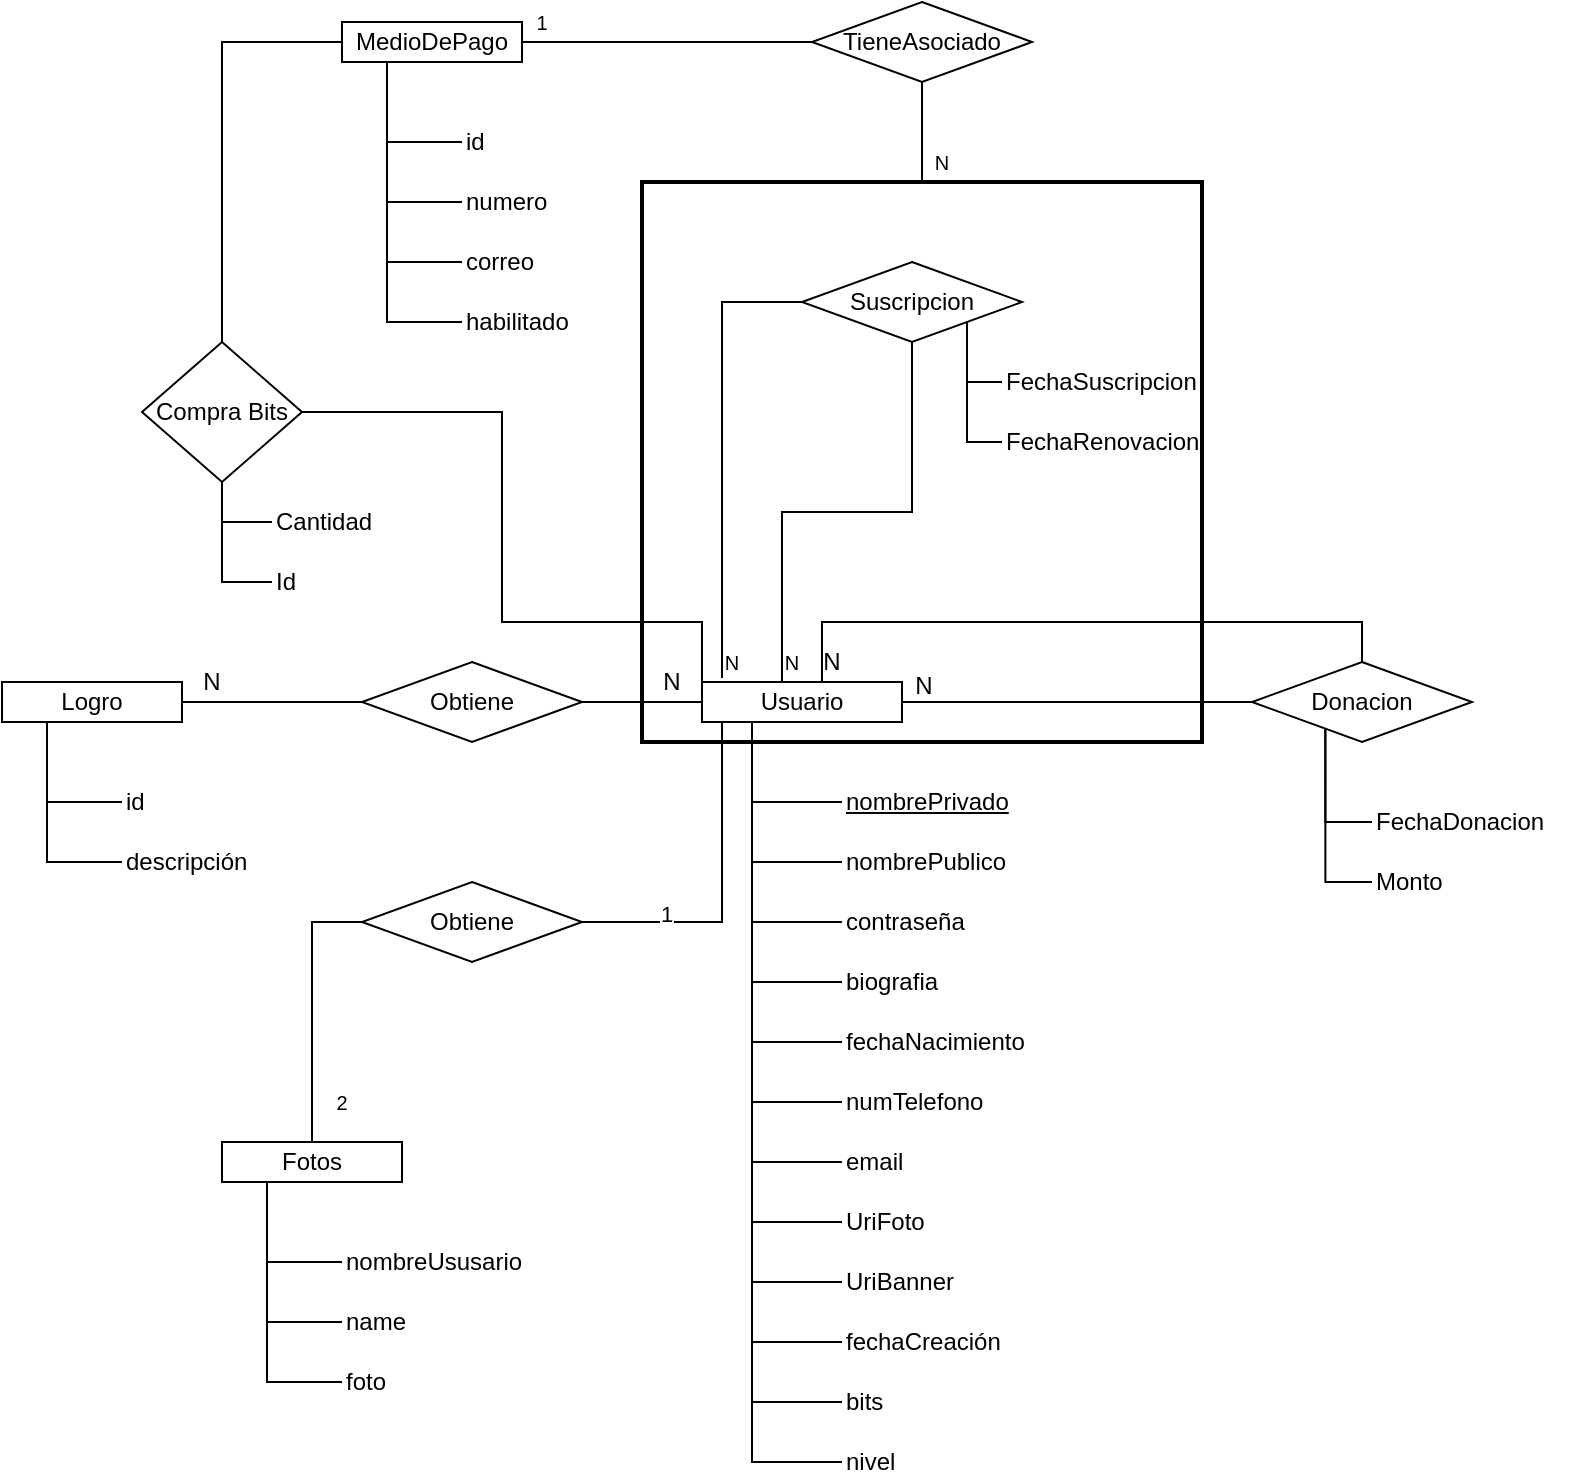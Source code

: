 <mxfile version="20.0.1" type="device"><diagram id="gyxI-lUqfUEs2V3jG0Je" name="Page-1"><mxGraphModel dx="1351" dy="1937" grid="1" gridSize="10" guides="1" tooltips="1" connect="1" arrows="1" fold="1" page="1" pageScale="1" pageWidth="850" pageHeight="1100" math="0" shadow="0"><root><mxCell id="0"/><mxCell id="1" parent="0"/><mxCell id="cmgvdEAQmoXlq0hkeJHh-102" value="" style="whiteSpace=wrap;html=1;aspect=fixed;fillColor=none;strokeWidth=2;" parent="1" vertex="1"><mxGeometry x="380" y="-60" width="280" height="280" as="geometry"/></mxCell><mxCell id="cmgvdEAQmoXlq0hkeJHh-30" value="" style="group" parent="1" vertex="1" connectable="0"><mxGeometry x="430" y="190" width="155" height="400" as="geometry"/></mxCell><mxCell id="cmgvdEAQmoXlq0hkeJHh-1" value="Usuario" style="whiteSpace=wrap;html=1;" parent="cmgvdEAQmoXlq0hkeJHh-30" vertex="1"><mxGeometry x="-20" width="100" height="20" as="geometry"/></mxCell><mxCell id="cmgvdEAQmoXlq0hkeJHh-2" value="nombrePrivado" style="text;html=1;strokeColor=none;fillColor=none;align=left;verticalAlign=middle;whiteSpace=wrap;rounded=0;fontStyle=4" parent="cmgvdEAQmoXlq0hkeJHh-30" vertex="1"><mxGeometry x="50" y="50" width="105" height="20" as="geometry"/></mxCell><mxCell id="cmgvdEAQmoXlq0hkeJHh-18" style="edgeStyle=orthogonalEdgeStyle;rounded=0;orthogonalLoop=1;jettySize=auto;html=1;exitX=0.25;exitY=1;exitDx=0;exitDy=0;entryX=0;entryY=0.5;entryDx=0;entryDy=0;endArrow=none;endFill=0;strokeWidth=1;" parent="cmgvdEAQmoXlq0hkeJHh-30" source="cmgvdEAQmoXlq0hkeJHh-1" target="cmgvdEAQmoXlq0hkeJHh-2" edge="1"><mxGeometry relative="1" as="geometry"/></mxCell><mxCell id="cmgvdEAQmoXlq0hkeJHh-3" value="nombrePublico" style="text;html=1;strokeColor=none;fillColor=none;align=left;verticalAlign=middle;whiteSpace=wrap;rounded=0;" parent="cmgvdEAQmoXlq0hkeJHh-30" vertex="1"><mxGeometry x="50" y="80" width="105" height="20" as="geometry"/></mxCell><mxCell id="cmgvdEAQmoXlq0hkeJHh-19" style="edgeStyle=orthogonalEdgeStyle;rounded=0;orthogonalLoop=1;jettySize=auto;html=1;exitX=0.25;exitY=1;exitDx=0;exitDy=0;entryX=0;entryY=0.5;entryDx=0;entryDy=0;endArrow=none;endFill=0;strokeWidth=1;" parent="cmgvdEAQmoXlq0hkeJHh-30" source="cmgvdEAQmoXlq0hkeJHh-1" target="cmgvdEAQmoXlq0hkeJHh-3" edge="1"><mxGeometry relative="1" as="geometry"/></mxCell><mxCell id="cmgvdEAQmoXlq0hkeJHh-4" value="contraseña" style="text;html=1;strokeColor=none;fillColor=none;align=left;verticalAlign=middle;whiteSpace=wrap;rounded=0;" parent="cmgvdEAQmoXlq0hkeJHh-30" vertex="1"><mxGeometry x="50" y="110" width="105" height="20" as="geometry"/></mxCell><mxCell id="cmgvdEAQmoXlq0hkeJHh-20" style="edgeStyle=orthogonalEdgeStyle;rounded=0;orthogonalLoop=1;jettySize=auto;html=1;exitX=0.25;exitY=1;exitDx=0;exitDy=0;entryX=0;entryY=0.5;entryDx=0;entryDy=0;endArrow=none;endFill=0;strokeWidth=1;" parent="cmgvdEAQmoXlq0hkeJHh-30" source="cmgvdEAQmoXlq0hkeJHh-1" target="cmgvdEAQmoXlq0hkeJHh-4" edge="1"><mxGeometry relative="1" as="geometry"/></mxCell><mxCell id="cmgvdEAQmoXlq0hkeJHh-5" value="biografia" style="text;html=1;strokeColor=none;fillColor=none;align=left;verticalAlign=middle;whiteSpace=wrap;rounded=0;" parent="cmgvdEAQmoXlq0hkeJHh-30" vertex="1"><mxGeometry x="50" y="140" width="105" height="20" as="geometry"/></mxCell><mxCell id="cmgvdEAQmoXlq0hkeJHh-21" style="edgeStyle=orthogonalEdgeStyle;rounded=0;orthogonalLoop=1;jettySize=auto;html=1;exitX=0.25;exitY=1;exitDx=0;exitDy=0;entryX=0;entryY=0.5;entryDx=0;entryDy=0;endArrow=none;endFill=0;strokeWidth=1;" parent="cmgvdEAQmoXlq0hkeJHh-30" source="cmgvdEAQmoXlq0hkeJHh-1" target="cmgvdEAQmoXlq0hkeJHh-5" edge="1"><mxGeometry relative="1" as="geometry"/></mxCell><mxCell id="cmgvdEAQmoXlq0hkeJHh-6" value="fechaNacimiento" style="text;html=1;strokeColor=none;fillColor=none;align=left;verticalAlign=middle;whiteSpace=wrap;rounded=0;" parent="cmgvdEAQmoXlq0hkeJHh-30" vertex="1"><mxGeometry x="50" y="170" width="105" height="20" as="geometry"/></mxCell><mxCell id="cmgvdEAQmoXlq0hkeJHh-22" style="edgeStyle=orthogonalEdgeStyle;rounded=0;orthogonalLoop=1;jettySize=auto;html=1;exitX=0.25;exitY=1;exitDx=0;exitDy=0;entryX=0;entryY=0.5;entryDx=0;entryDy=0;endArrow=none;endFill=0;strokeWidth=1;" parent="cmgvdEAQmoXlq0hkeJHh-30" source="cmgvdEAQmoXlq0hkeJHh-1" target="cmgvdEAQmoXlq0hkeJHh-6" edge="1"><mxGeometry relative="1" as="geometry"/></mxCell><mxCell id="cmgvdEAQmoXlq0hkeJHh-7" value="numTelefono" style="text;html=1;strokeColor=none;fillColor=none;align=left;verticalAlign=middle;whiteSpace=wrap;rounded=0;" parent="cmgvdEAQmoXlq0hkeJHh-30" vertex="1"><mxGeometry x="50" y="200" width="105" height="20" as="geometry"/></mxCell><mxCell id="cmgvdEAQmoXlq0hkeJHh-23" style="edgeStyle=orthogonalEdgeStyle;rounded=0;orthogonalLoop=1;jettySize=auto;html=1;exitX=0.25;exitY=1;exitDx=0;exitDy=0;entryX=0;entryY=0.5;entryDx=0;entryDy=0;endArrow=none;endFill=0;strokeWidth=1;" parent="cmgvdEAQmoXlq0hkeJHh-30" source="cmgvdEAQmoXlq0hkeJHh-1" target="cmgvdEAQmoXlq0hkeJHh-7" edge="1"><mxGeometry relative="1" as="geometry"/></mxCell><mxCell id="cmgvdEAQmoXlq0hkeJHh-8" value="email" style="text;html=1;strokeColor=none;fillColor=none;align=left;verticalAlign=middle;whiteSpace=wrap;rounded=0;" parent="cmgvdEAQmoXlq0hkeJHh-30" vertex="1"><mxGeometry x="50" y="230" width="105" height="20" as="geometry"/></mxCell><mxCell id="cmgvdEAQmoXlq0hkeJHh-24" style="edgeStyle=orthogonalEdgeStyle;rounded=0;orthogonalLoop=1;jettySize=auto;html=1;exitX=0.25;exitY=1;exitDx=0;exitDy=0;entryX=0;entryY=0.5;entryDx=0;entryDy=0;endArrow=none;endFill=0;strokeWidth=1;" parent="cmgvdEAQmoXlq0hkeJHh-30" source="cmgvdEAQmoXlq0hkeJHh-1" target="cmgvdEAQmoXlq0hkeJHh-8" edge="1"><mxGeometry relative="1" as="geometry"/></mxCell><mxCell id="cmgvdEAQmoXlq0hkeJHh-9" value="UriFoto" style="text;html=1;strokeColor=none;fillColor=none;align=left;verticalAlign=middle;whiteSpace=wrap;rounded=0;" parent="cmgvdEAQmoXlq0hkeJHh-30" vertex="1"><mxGeometry x="50" y="260" width="105" height="20" as="geometry"/></mxCell><mxCell id="cmgvdEAQmoXlq0hkeJHh-25" style="edgeStyle=orthogonalEdgeStyle;rounded=0;orthogonalLoop=1;jettySize=auto;html=1;exitX=0.25;exitY=1;exitDx=0;exitDy=0;entryX=0;entryY=0.5;entryDx=0;entryDy=0;endArrow=none;endFill=0;strokeWidth=1;" parent="cmgvdEAQmoXlq0hkeJHh-30" source="cmgvdEAQmoXlq0hkeJHh-1" target="cmgvdEAQmoXlq0hkeJHh-9" edge="1"><mxGeometry relative="1" as="geometry"/></mxCell><mxCell id="cmgvdEAQmoXlq0hkeJHh-10" value="UriBanner" style="text;html=1;strokeColor=none;fillColor=none;align=left;verticalAlign=middle;whiteSpace=wrap;rounded=0;" parent="cmgvdEAQmoXlq0hkeJHh-30" vertex="1"><mxGeometry x="50" y="290" width="105" height="20" as="geometry"/></mxCell><mxCell id="cmgvdEAQmoXlq0hkeJHh-26" style="edgeStyle=orthogonalEdgeStyle;rounded=0;orthogonalLoop=1;jettySize=auto;html=1;exitX=0.25;exitY=1;exitDx=0;exitDy=0;entryX=0;entryY=0.5;entryDx=0;entryDy=0;endArrow=none;endFill=0;strokeWidth=1;" parent="cmgvdEAQmoXlq0hkeJHh-30" source="cmgvdEAQmoXlq0hkeJHh-1" target="cmgvdEAQmoXlq0hkeJHh-10" edge="1"><mxGeometry relative="1" as="geometry"/></mxCell><mxCell id="cmgvdEAQmoXlq0hkeJHh-11" value="fechaCreación" style="text;html=1;strokeColor=none;fillColor=none;align=left;verticalAlign=middle;whiteSpace=wrap;rounded=0;" parent="cmgvdEAQmoXlq0hkeJHh-30" vertex="1"><mxGeometry x="50" y="320" width="105" height="20" as="geometry"/></mxCell><mxCell id="cmgvdEAQmoXlq0hkeJHh-27" style="edgeStyle=orthogonalEdgeStyle;rounded=0;orthogonalLoop=1;jettySize=auto;html=1;exitX=0.25;exitY=1;exitDx=0;exitDy=0;entryX=0;entryY=0.5;entryDx=0;entryDy=0;endArrow=none;endFill=0;strokeWidth=1;" parent="cmgvdEAQmoXlq0hkeJHh-30" source="cmgvdEAQmoXlq0hkeJHh-1" target="cmgvdEAQmoXlq0hkeJHh-11" edge="1"><mxGeometry relative="1" as="geometry"/></mxCell><mxCell id="cmgvdEAQmoXlq0hkeJHh-12" value="bits" style="text;html=1;strokeColor=none;fillColor=none;align=left;verticalAlign=middle;whiteSpace=wrap;rounded=0;" parent="cmgvdEAQmoXlq0hkeJHh-30" vertex="1"><mxGeometry x="50" y="350" width="105" height="20" as="geometry"/></mxCell><mxCell id="cmgvdEAQmoXlq0hkeJHh-28" style="edgeStyle=orthogonalEdgeStyle;rounded=0;orthogonalLoop=1;jettySize=auto;html=1;exitX=0.25;exitY=1;exitDx=0;exitDy=0;entryX=0;entryY=0.5;entryDx=0;entryDy=0;endArrow=none;endFill=0;strokeWidth=1;" parent="cmgvdEAQmoXlq0hkeJHh-30" source="cmgvdEAQmoXlq0hkeJHh-1" target="cmgvdEAQmoXlq0hkeJHh-12" edge="1"><mxGeometry relative="1" as="geometry"/></mxCell><mxCell id="cmgvdEAQmoXlq0hkeJHh-13" value="nivel" style="text;html=1;strokeColor=none;fillColor=none;align=left;verticalAlign=middle;whiteSpace=wrap;rounded=0;" parent="cmgvdEAQmoXlq0hkeJHh-30" vertex="1"><mxGeometry x="50" y="380" width="105" height="20" as="geometry"/></mxCell><mxCell id="cmgvdEAQmoXlq0hkeJHh-29" style="edgeStyle=orthogonalEdgeStyle;rounded=0;orthogonalLoop=1;jettySize=auto;html=1;exitX=0.25;exitY=1;exitDx=0;exitDy=0;entryX=0;entryY=0.5;entryDx=0;entryDy=0;endArrow=none;endFill=0;strokeWidth=1;" parent="cmgvdEAQmoXlq0hkeJHh-30" source="cmgvdEAQmoXlq0hkeJHh-1" target="cmgvdEAQmoXlq0hkeJHh-13" edge="1"><mxGeometry relative="1" as="geometry"/></mxCell><mxCell id="cmgvdEAQmoXlq0hkeJHh-61" value="N" style="text;html=1;strokeColor=none;fillColor=none;align=center;verticalAlign=middle;whiteSpace=wrap;rounded=0;" parent="cmgvdEAQmoXlq0hkeJHh-30" vertex="1"><mxGeometry x="76" y="-8" width="30" height="20" as="geometry"/></mxCell><mxCell id="cmgvdEAQmoXlq0hkeJHh-60" style="edgeStyle=orthogonalEdgeStyle;rounded=0;orthogonalLoop=1;jettySize=auto;html=1;entryX=1;entryY=0.5;entryDx=0;entryDy=0;endArrow=none;endFill=0;strokeWidth=1;" parent="1" source="cmgvdEAQmoXlq0hkeJHh-32" target="cmgvdEAQmoXlq0hkeJHh-1" edge="1"><mxGeometry relative="1" as="geometry"/></mxCell><mxCell id="cmgvdEAQmoXlq0hkeJHh-32" value="Donacion" style="rhombus;whiteSpace=wrap;html=1;" parent="1" vertex="1"><mxGeometry x="685" y="180" width="110" height="40" as="geometry"/></mxCell><mxCell id="cmgvdEAQmoXlq0hkeJHh-33" value="FechaDonacion" style="text;html=1;strokeColor=none;fillColor=none;align=left;verticalAlign=middle;whiteSpace=wrap;rounded=0;" parent="1" vertex="1"><mxGeometry x="745" y="250" width="105" height="20" as="geometry"/></mxCell><mxCell id="cmgvdEAQmoXlq0hkeJHh-34" style="edgeStyle=orthogonalEdgeStyle;rounded=0;orthogonalLoop=1;jettySize=auto;html=1;exitX=0.25;exitY=1;exitDx=0;exitDy=0;entryX=0;entryY=0.5;entryDx=0;entryDy=0;endArrow=none;endFill=0;strokeWidth=1;" parent="1" source="cmgvdEAQmoXlq0hkeJHh-32" target="cmgvdEAQmoXlq0hkeJHh-33" edge="1"><mxGeometry relative="1" as="geometry"/></mxCell><mxCell id="cmgvdEAQmoXlq0hkeJHh-35" value="Monto" style="text;html=1;strokeColor=none;fillColor=none;align=left;verticalAlign=middle;whiteSpace=wrap;rounded=0;" parent="1" vertex="1"><mxGeometry x="745" y="280" width="105" height="20" as="geometry"/></mxCell><mxCell id="cmgvdEAQmoXlq0hkeJHh-36" style="edgeStyle=orthogonalEdgeStyle;rounded=0;orthogonalLoop=1;jettySize=auto;html=1;exitX=0.25;exitY=1;exitDx=0;exitDy=0;entryX=0;entryY=0.5;entryDx=0;entryDy=0;endArrow=none;endFill=0;strokeWidth=1;" parent="1" source="cmgvdEAQmoXlq0hkeJHh-32" target="cmgvdEAQmoXlq0hkeJHh-35" edge="1"><mxGeometry relative="1" as="geometry"/></mxCell><mxCell id="cmgvdEAQmoXlq0hkeJHh-59" style="edgeStyle=orthogonalEdgeStyle;rounded=0;orthogonalLoop=1;jettySize=auto;html=1;entryX=0.5;entryY=0;entryDx=0;entryDy=0;endArrow=none;endFill=0;strokeWidth=1;" parent="1" source="cmgvdEAQmoXlq0hkeJHh-1" target="cmgvdEAQmoXlq0hkeJHh-32" edge="1"><mxGeometry relative="1" as="geometry"><Array as="points"><mxPoint x="470" y="160"/><mxPoint x="740" y="160"/></Array></mxGeometry></mxCell><mxCell id="cmgvdEAQmoXlq0hkeJHh-62" value="N" style="text;html=1;strokeColor=none;fillColor=none;align=center;verticalAlign=middle;whiteSpace=wrap;rounded=0;" parent="1" vertex="1"><mxGeometry x="460" y="170" width="30" height="20" as="geometry"/></mxCell><mxCell id="cmgvdEAQmoXlq0hkeJHh-63" value="Logro" style="whiteSpace=wrap;html=1;" parent="1" vertex="1"><mxGeometry x="60" y="190" width="90" height="20" as="geometry"/></mxCell><mxCell id="cmgvdEAQmoXlq0hkeJHh-64" value="id" style="text;html=1;strokeColor=none;fillColor=none;align=left;verticalAlign=middle;whiteSpace=wrap;rounded=0;" parent="1" vertex="1"><mxGeometry x="120" y="240" width="40" height="20" as="geometry"/></mxCell><mxCell id="cmgvdEAQmoXlq0hkeJHh-65" style="edgeStyle=orthogonalEdgeStyle;rounded=0;orthogonalLoop=1;jettySize=auto;html=1;exitX=0.25;exitY=1;exitDx=0;exitDy=0;entryX=0;entryY=0.5;entryDx=0;entryDy=0;endArrow=none;endFill=0;strokeWidth=1;" parent="1" source="cmgvdEAQmoXlq0hkeJHh-63" target="cmgvdEAQmoXlq0hkeJHh-64" edge="1"><mxGeometry relative="1" as="geometry"/></mxCell><mxCell id="cmgvdEAQmoXlq0hkeJHh-66" value="descripción" style="text;html=1;strokeColor=none;fillColor=none;align=left;verticalAlign=middle;whiteSpace=wrap;rounded=0;" parent="1" vertex="1"><mxGeometry x="120" y="270" width="70" height="20" as="geometry"/></mxCell><mxCell id="cmgvdEAQmoXlq0hkeJHh-67" style="edgeStyle=orthogonalEdgeStyle;rounded=0;orthogonalLoop=1;jettySize=auto;html=1;exitX=0.25;exitY=1;exitDx=0;exitDy=0;entryX=0;entryY=0.5;entryDx=0;entryDy=0;endArrow=none;endFill=0;strokeWidth=1;" parent="1" source="cmgvdEAQmoXlq0hkeJHh-63" target="cmgvdEAQmoXlq0hkeJHh-66" edge="1"><mxGeometry relative="1" as="geometry"/></mxCell><mxCell id="cmgvdEAQmoXlq0hkeJHh-74" style="edgeStyle=orthogonalEdgeStyle;rounded=0;orthogonalLoop=1;jettySize=auto;html=1;entryX=1;entryY=0.5;entryDx=0;entryDy=0;endArrow=none;endFill=0;strokeWidth=1;" parent="1" source="cmgvdEAQmoXlq0hkeJHh-68" target="cmgvdEAQmoXlq0hkeJHh-63" edge="1"><mxGeometry relative="1" as="geometry"/></mxCell><mxCell id="cmgvdEAQmoXlq0hkeJHh-68" value="Obtiene" style="rhombus;whiteSpace=wrap;html=1;" parent="1" vertex="1"><mxGeometry x="240" y="180" width="110" height="40" as="geometry"/></mxCell><mxCell id="cmgvdEAQmoXlq0hkeJHh-73" style="edgeStyle=orthogonalEdgeStyle;rounded=0;orthogonalLoop=1;jettySize=auto;html=1;entryX=1;entryY=0.5;entryDx=0;entryDy=0;endArrow=none;endFill=0;strokeWidth=1;" parent="1" source="cmgvdEAQmoXlq0hkeJHh-1" target="cmgvdEAQmoXlq0hkeJHh-68" edge="1"><mxGeometry relative="1" as="geometry"/></mxCell><mxCell id="cmgvdEAQmoXlq0hkeJHh-75" value="N" style="text;html=1;strokeColor=none;fillColor=none;align=center;verticalAlign=middle;whiteSpace=wrap;rounded=0;" parent="1" vertex="1"><mxGeometry x="380" y="180" width="30" height="20" as="geometry"/></mxCell><mxCell id="cmgvdEAQmoXlq0hkeJHh-76" value="N" style="text;html=1;strokeColor=none;fillColor=none;align=center;verticalAlign=middle;whiteSpace=wrap;rounded=0;" parent="1" vertex="1"><mxGeometry x="150" y="180" width="30" height="20" as="geometry"/></mxCell><mxCell id="cmgvdEAQmoXlq0hkeJHh-85" style="edgeStyle=orthogonalEdgeStyle;rounded=0;orthogonalLoop=1;jettySize=auto;html=1;exitX=0.25;exitY=1;exitDx=0;exitDy=0;entryX=0;entryY=0.5;entryDx=0;entryDy=0;endArrow=none;endFill=0;strokeWidth=1;" parent="1" source="cmgvdEAQmoXlq0hkeJHh-77" target="cmgvdEAQmoXlq0hkeJHh-83" edge="1"><mxGeometry relative="1" as="geometry"/></mxCell><mxCell id="cmgvdEAQmoXlq0hkeJHh-86" style="edgeStyle=orthogonalEdgeStyle;rounded=0;orthogonalLoop=1;jettySize=auto;html=1;exitX=0.25;exitY=1;exitDx=0;exitDy=0;entryX=0;entryY=0.5;entryDx=0;entryDy=0;endArrow=none;endFill=0;strokeWidth=1;" parent="1" source="cmgvdEAQmoXlq0hkeJHh-77" target="cmgvdEAQmoXlq0hkeJHh-84" edge="1"><mxGeometry relative="1" as="geometry"/></mxCell><mxCell id="cmgvdEAQmoXlq0hkeJHh-110" style="edgeStyle=orthogonalEdgeStyle;rounded=0;orthogonalLoop=1;jettySize=auto;html=1;entryX=0;entryY=0.5;entryDx=0;entryDy=0;fontSize=10;endArrow=none;endFill=0;strokeWidth=1;" parent="1" source="cmgvdEAQmoXlq0hkeJHh-77" target="cmgvdEAQmoXlq0hkeJHh-107" edge="1"><mxGeometry relative="1" as="geometry"/></mxCell><mxCell id="8kxO1m0hq4MqPv-x4G6x-20" style="edgeStyle=orthogonalEdgeStyle;rounded=0;orthogonalLoop=1;jettySize=auto;html=1;entryX=0.5;entryY=0;entryDx=0;entryDy=0;endArrow=none;endFill=0;" edge="1" parent="1" source="cmgvdEAQmoXlq0hkeJHh-77" target="8kxO1m0hq4MqPv-x4G6x-19"><mxGeometry relative="1" as="geometry"/></mxCell><mxCell id="cmgvdEAQmoXlq0hkeJHh-77" value="MedioDePago" style="whiteSpace=wrap;html=1;" parent="1" vertex="1"><mxGeometry x="230" y="-140" width="90" height="20" as="geometry"/></mxCell><mxCell id="cmgvdEAQmoXlq0hkeJHh-78" value="id" style="text;html=1;strokeColor=none;fillColor=none;align=left;verticalAlign=middle;whiteSpace=wrap;rounded=0;" parent="1" vertex="1"><mxGeometry x="290" y="-90" width="40" height="20" as="geometry"/></mxCell><mxCell id="cmgvdEAQmoXlq0hkeJHh-79" style="edgeStyle=orthogonalEdgeStyle;rounded=0;orthogonalLoop=1;jettySize=auto;html=1;exitX=0.25;exitY=1;exitDx=0;exitDy=0;entryX=0;entryY=0.5;entryDx=0;entryDy=0;endArrow=none;endFill=0;strokeWidth=1;" parent="1" source="cmgvdEAQmoXlq0hkeJHh-77" target="cmgvdEAQmoXlq0hkeJHh-78" edge="1"><mxGeometry relative="1" as="geometry"/></mxCell><mxCell id="cmgvdEAQmoXlq0hkeJHh-80" value="numero" style="text;html=1;strokeColor=none;fillColor=none;align=left;verticalAlign=middle;whiteSpace=wrap;rounded=0;" parent="1" vertex="1"><mxGeometry x="290" y="-60" width="70" height="20" as="geometry"/></mxCell><mxCell id="cmgvdEAQmoXlq0hkeJHh-81" style="edgeStyle=orthogonalEdgeStyle;rounded=0;orthogonalLoop=1;jettySize=auto;html=1;exitX=0.25;exitY=1;exitDx=0;exitDy=0;entryX=0;entryY=0.5;entryDx=0;entryDy=0;endArrow=none;endFill=0;strokeWidth=1;" parent="1" source="cmgvdEAQmoXlq0hkeJHh-77" target="cmgvdEAQmoXlq0hkeJHh-80" edge="1"><mxGeometry relative="1" as="geometry"/></mxCell><mxCell id="cmgvdEAQmoXlq0hkeJHh-83" value="correo" style="text;html=1;strokeColor=none;fillColor=none;align=left;verticalAlign=middle;whiteSpace=wrap;rounded=0;" parent="1" vertex="1"><mxGeometry x="290" y="-30" width="70" height="20" as="geometry"/></mxCell><mxCell id="cmgvdEAQmoXlq0hkeJHh-84" value="habilitado" style="text;html=1;strokeColor=none;fillColor=none;align=left;verticalAlign=middle;whiteSpace=wrap;rounded=0;" parent="1" vertex="1"><mxGeometry x="290" width="70" height="20" as="geometry"/></mxCell><mxCell id="cmgvdEAQmoXlq0hkeJHh-100" style="edgeStyle=orthogonalEdgeStyle;rounded=0;orthogonalLoop=1;jettySize=auto;html=1;exitX=1;exitY=1;exitDx=0;exitDy=0;entryX=0;entryY=0.5;entryDx=0;entryDy=0;endArrow=none;endFill=0;strokeWidth=1;" parent="1" source="cmgvdEAQmoXlq0hkeJHh-87" target="cmgvdEAQmoXlq0hkeJHh-90" edge="1"><mxGeometry relative="1" as="geometry"><Array as="points"><mxPoint x="543" y="70"/></Array></mxGeometry></mxCell><mxCell id="cmgvdEAQmoXlq0hkeJHh-101" style="edgeStyle=orthogonalEdgeStyle;rounded=0;orthogonalLoop=1;jettySize=auto;html=1;exitX=1;exitY=1;exitDx=0;exitDy=0;entryX=0;entryY=0.5;entryDx=0;entryDy=0;endArrow=none;endFill=0;strokeWidth=1;" parent="1" source="cmgvdEAQmoXlq0hkeJHh-87" target="cmgvdEAQmoXlq0hkeJHh-88" edge="1"><mxGeometry relative="1" as="geometry"><Array as="points"><mxPoint x="543" y="40"/></Array></mxGeometry></mxCell><mxCell id="cmgvdEAQmoXlq0hkeJHh-104" style="edgeStyle=orthogonalEdgeStyle;rounded=0;orthogonalLoop=1;jettySize=auto;html=1;entryX=0.1;entryY=-0.1;entryDx=0;entryDy=0;entryPerimeter=0;endArrow=none;endFill=0;strokeWidth=1;" parent="1" source="cmgvdEAQmoXlq0hkeJHh-87" target="cmgvdEAQmoXlq0hkeJHh-1" edge="1"><mxGeometry relative="1" as="geometry"><Array as="points"><mxPoint x="420"/></Array></mxGeometry></mxCell><mxCell id="cmgvdEAQmoXlq0hkeJHh-87" value="Suscripcion" style="rhombus;whiteSpace=wrap;html=1;" parent="1" vertex="1"><mxGeometry x="460" y="-20" width="110" height="40" as="geometry"/></mxCell><mxCell id="cmgvdEAQmoXlq0hkeJHh-88" value="FechaSuscripcion" style="text;html=1;strokeColor=none;fillColor=none;align=left;verticalAlign=middle;whiteSpace=wrap;rounded=0;" parent="1" vertex="1"><mxGeometry x="560" y="30" width="105" height="20" as="geometry"/></mxCell><mxCell id="cmgvdEAQmoXlq0hkeJHh-90" value="FechaRenovacion" style="text;html=1;strokeColor=none;fillColor=none;align=left;verticalAlign=middle;whiteSpace=wrap;rounded=0;" parent="1" vertex="1"><mxGeometry x="560" y="60" width="105" height="20" as="geometry"/></mxCell><mxCell id="cmgvdEAQmoXlq0hkeJHh-97" style="edgeStyle=orthogonalEdgeStyle;rounded=0;orthogonalLoop=1;jettySize=auto;html=1;entryX=0.5;entryY=1;entryDx=0;entryDy=0;endArrow=none;endFill=0;strokeWidth=1;" parent="1" source="cmgvdEAQmoXlq0hkeJHh-1" target="cmgvdEAQmoXlq0hkeJHh-87" edge="1"><mxGeometry relative="1" as="geometry"><Array as="points"><mxPoint x="450" y="105"/><mxPoint x="515" y="105"/></Array></mxGeometry></mxCell><mxCell id="cmgvdEAQmoXlq0hkeJHh-105" value="N" style="text;html=1;strokeColor=none;fillColor=none;align=center;verticalAlign=middle;whiteSpace=wrap;rounded=0;fontSize=10;" parent="1" vertex="1"><mxGeometry x="440" y="170" width="30" height="20" as="geometry"/></mxCell><mxCell id="cmgvdEAQmoXlq0hkeJHh-106" value="N" style="text;html=1;strokeColor=none;fillColor=none;align=center;verticalAlign=middle;whiteSpace=wrap;rounded=0;fontSize=10;" parent="1" vertex="1"><mxGeometry x="415" y="170" width="20" height="20" as="geometry"/></mxCell><mxCell id="cmgvdEAQmoXlq0hkeJHh-111" style="edgeStyle=orthogonalEdgeStyle;rounded=0;orthogonalLoop=1;jettySize=auto;html=1;entryX=0.5;entryY=0;entryDx=0;entryDy=0;fontSize=10;endArrow=none;endFill=0;strokeWidth=1;" parent="1" source="cmgvdEAQmoXlq0hkeJHh-107" target="cmgvdEAQmoXlq0hkeJHh-102" edge="1"><mxGeometry relative="1" as="geometry"/></mxCell><mxCell id="cmgvdEAQmoXlq0hkeJHh-107" value="TieneAsociado" style="rhombus;whiteSpace=wrap;html=1;" parent="1" vertex="1"><mxGeometry x="465" y="-150" width="110" height="40" as="geometry"/></mxCell><mxCell id="cmgvdEAQmoXlq0hkeJHh-112" value="N" style="text;html=1;strokeColor=none;fillColor=none;align=center;verticalAlign=middle;whiteSpace=wrap;rounded=0;fontSize=10;" parent="1" vertex="1"><mxGeometry x="520" y="-80" width="20" height="20" as="geometry"/></mxCell><mxCell id="cmgvdEAQmoXlq0hkeJHh-113" value="1" style="text;html=1;strokeColor=none;fillColor=none;align=center;verticalAlign=middle;whiteSpace=wrap;rounded=0;fontSize=10;" parent="1" vertex="1"><mxGeometry x="320" y="-150" width="20" height="20" as="geometry"/></mxCell><mxCell id="8kxO1m0hq4MqPv-x4G6x-1" style="edgeStyle=orthogonalEdgeStyle;rounded=0;orthogonalLoop=1;jettySize=auto;html=1;exitX=0.25;exitY=1;exitDx=0;exitDy=0;entryX=0;entryY=0.5;entryDx=0;entryDy=0;endArrow=none;endFill=0;strokeWidth=1;" edge="1" parent="1" source="8kxO1m0hq4MqPv-x4G6x-3" target="8kxO1m0hq4MqPv-x4G6x-8"><mxGeometry relative="1" as="geometry"/></mxCell><mxCell id="8kxO1m0hq4MqPv-x4G6x-16" style="edgeStyle=orthogonalEdgeStyle;rounded=0;orthogonalLoop=1;jettySize=auto;html=1;entryX=0;entryY=0.5;entryDx=0;entryDy=0;endArrow=none;endFill=0;" edge="1" parent="1" source="8kxO1m0hq4MqPv-x4G6x-3" target="8kxO1m0hq4MqPv-x4G6x-13"><mxGeometry relative="1" as="geometry"/></mxCell><mxCell id="8kxO1m0hq4MqPv-x4G6x-3" value="Fotos" style="whiteSpace=wrap;html=1;" vertex="1" parent="1"><mxGeometry x="170" y="420" width="90" height="20" as="geometry"/></mxCell><mxCell id="8kxO1m0hq4MqPv-x4G6x-4" value="nombreUsusario" style="text;html=1;strokeColor=none;fillColor=none;align=left;verticalAlign=middle;whiteSpace=wrap;rounded=0;" vertex="1" parent="1"><mxGeometry x="230" y="470" width="40" height="20" as="geometry"/></mxCell><mxCell id="8kxO1m0hq4MqPv-x4G6x-5" style="edgeStyle=orthogonalEdgeStyle;rounded=0;orthogonalLoop=1;jettySize=auto;html=1;exitX=0.25;exitY=1;exitDx=0;exitDy=0;entryX=0;entryY=0.5;entryDx=0;entryDy=0;endArrow=none;endFill=0;strokeWidth=1;" edge="1" parent="1" source="8kxO1m0hq4MqPv-x4G6x-3" target="8kxO1m0hq4MqPv-x4G6x-4"><mxGeometry relative="1" as="geometry"/></mxCell><mxCell id="8kxO1m0hq4MqPv-x4G6x-6" value="name" style="text;html=1;strokeColor=none;fillColor=none;align=left;verticalAlign=middle;whiteSpace=wrap;rounded=0;" vertex="1" parent="1"><mxGeometry x="230" y="500" width="70" height="20" as="geometry"/></mxCell><mxCell id="8kxO1m0hq4MqPv-x4G6x-7" style="edgeStyle=orthogonalEdgeStyle;rounded=0;orthogonalLoop=1;jettySize=auto;html=1;exitX=0.25;exitY=1;exitDx=0;exitDy=0;entryX=0;entryY=0.5;entryDx=0;entryDy=0;endArrow=none;endFill=0;strokeWidth=1;" edge="1" parent="1" source="8kxO1m0hq4MqPv-x4G6x-3" target="8kxO1m0hq4MqPv-x4G6x-6"><mxGeometry relative="1" as="geometry"/></mxCell><mxCell id="8kxO1m0hq4MqPv-x4G6x-8" value="foto" style="text;html=1;strokeColor=none;fillColor=none;align=left;verticalAlign=middle;whiteSpace=wrap;rounded=0;" vertex="1" parent="1"><mxGeometry x="230" y="530" width="70" height="20" as="geometry"/></mxCell><mxCell id="8kxO1m0hq4MqPv-x4G6x-10" value="2" style="text;html=1;strokeColor=none;fillColor=none;align=center;verticalAlign=middle;whiteSpace=wrap;rounded=0;fontSize=10;" vertex="1" parent="1"><mxGeometry x="220" y="390" width="20" height="20" as="geometry"/></mxCell><mxCell id="8kxO1m0hq4MqPv-x4G6x-17" style="edgeStyle=orthogonalEdgeStyle;rounded=0;orthogonalLoop=1;jettySize=auto;html=1;endArrow=none;endFill=0;" edge="1" parent="1" source="8kxO1m0hq4MqPv-x4G6x-13" target="cmgvdEAQmoXlq0hkeJHh-1"><mxGeometry relative="1" as="geometry"><Array as="points"><mxPoint x="420" y="310"/></Array></mxGeometry></mxCell><mxCell id="8kxO1m0hq4MqPv-x4G6x-18" value="1" style="edgeLabel;html=1;align=center;verticalAlign=middle;resizable=0;points=[];" vertex="1" connectable="0" parent="8kxO1m0hq4MqPv-x4G6x-17"><mxGeometry x="-0.524" y="4" relative="1" as="geometry"><mxPoint x="1" as="offset"/></mxGeometry></mxCell><mxCell id="8kxO1m0hq4MqPv-x4G6x-13" value="Obtiene" style="rhombus;whiteSpace=wrap;html=1;" vertex="1" parent="1"><mxGeometry x="240" y="290" width="110" height="40" as="geometry"/></mxCell><mxCell id="8kxO1m0hq4MqPv-x4G6x-21" style="edgeStyle=orthogonalEdgeStyle;rounded=0;orthogonalLoop=1;jettySize=auto;html=1;entryX=0;entryY=0.75;entryDx=0;entryDy=0;endArrow=none;endFill=0;" edge="1" parent="1" source="8kxO1m0hq4MqPv-x4G6x-19" target="cmgvdEAQmoXlq0hkeJHh-1"><mxGeometry relative="1" as="geometry"><Array as="points"><mxPoint x="310" y="55"/><mxPoint x="310" y="160"/><mxPoint x="410" y="160"/></Array></mxGeometry></mxCell><mxCell id="8kxO1m0hq4MqPv-x4G6x-24" style="edgeStyle=orthogonalEdgeStyle;rounded=0;orthogonalLoop=1;jettySize=auto;html=1;entryX=0;entryY=0.5;entryDx=0;entryDy=0;endArrow=none;endFill=0;" edge="1" parent="1" source="8kxO1m0hq4MqPv-x4G6x-19" target="8kxO1m0hq4MqPv-x4G6x-23"><mxGeometry relative="1" as="geometry"/></mxCell><mxCell id="8kxO1m0hq4MqPv-x4G6x-27" style="edgeStyle=orthogonalEdgeStyle;rounded=0;orthogonalLoop=1;jettySize=auto;html=1;entryX=0;entryY=0.5;entryDx=0;entryDy=0;endArrow=none;endFill=0;" edge="1" parent="1" source="8kxO1m0hq4MqPv-x4G6x-19" target="8kxO1m0hq4MqPv-x4G6x-26"><mxGeometry relative="1" as="geometry"/></mxCell><mxCell id="8kxO1m0hq4MqPv-x4G6x-19" value="Compra Bits" style="rhombus;whiteSpace=wrap;html=1;" vertex="1" parent="1"><mxGeometry x="130" y="20" width="80" height="70" as="geometry"/></mxCell><mxCell id="8kxO1m0hq4MqPv-x4G6x-23" value="Cantidad" style="text;html=1;strokeColor=none;fillColor=none;align=left;verticalAlign=middle;whiteSpace=wrap;rounded=0;" vertex="1" parent="1"><mxGeometry x="195" y="100" width="65" height="20" as="geometry"/></mxCell><mxCell id="8kxO1m0hq4MqPv-x4G6x-26" value="Id" style="text;html=1;strokeColor=none;fillColor=none;align=left;verticalAlign=middle;whiteSpace=wrap;rounded=0;" vertex="1" parent="1"><mxGeometry x="195" y="130" width="25" height="20" as="geometry"/></mxCell></root></mxGraphModel></diagram></mxfile>